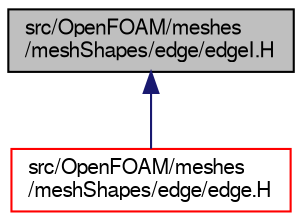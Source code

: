 digraph "src/OpenFOAM/meshes/meshShapes/edge/edgeI.H"
{
  bgcolor="transparent";
  edge [fontname="FreeSans",fontsize="10",labelfontname="FreeSans",labelfontsize="10"];
  node [fontname="FreeSans",fontsize="10",shape=record];
  Node62 [label="src/OpenFOAM/meshes\l/meshShapes/edge/edgeI.H",height=0.2,width=0.4,color="black", fillcolor="grey75", style="filled", fontcolor="black"];
  Node62 -> Node63 [dir="back",color="midnightblue",fontsize="10",style="solid",fontname="FreeSans"];
  Node63 [label="src/OpenFOAM/meshes\l/meshShapes/edge/edge.H",height=0.2,width=0.4,color="red",URL="$a11300.html"];
}
